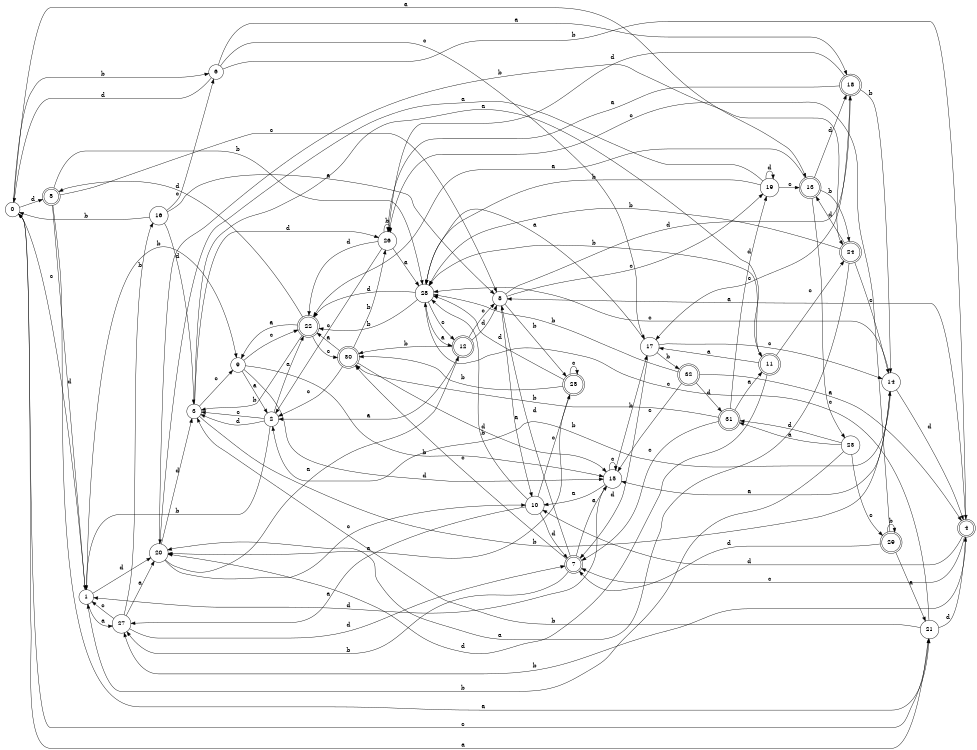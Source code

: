 digraph n27_4 {
__start0 [label="" shape="none"];

rankdir=LR;
size="8,5";

s0 [style="filled", color="black", fillcolor="white" shape="circle", label="0"];
s1 [style="filled", color="black", fillcolor="white" shape="circle", label="1"];
s2 [style="filled", color="black", fillcolor="white" shape="circle", label="2"];
s3 [style="filled", color="black", fillcolor="white" shape="circle", label="3"];
s4 [style="rounded,filled", color="black", fillcolor="white" shape="doublecircle", label="4"];
s5 [style="rounded,filled", color="black", fillcolor="white" shape="doublecircle", label="5"];
s6 [style="filled", color="black", fillcolor="white" shape="circle", label="6"];
s7 [style="rounded,filled", color="black", fillcolor="white" shape="doublecircle", label="7"];
s8 [style="filled", color="black", fillcolor="white" shape="circle", label="8"];
s9 [style="filled", color="black", fillcolor="white" shape="circle", label="9"];
s10 [style="filled", color="black", fillcolor="white" shape="circle", label="10"];
s11 [style="rounded,filled", color="black", fillcolor="white" shape="doublecircle", label="11"];
s12 [style="rounded,filled", color="black", fillcolor="white" shape="doublecircle", label="12"];
s13 [style="rounded,filled", color="black", fillcolor="white" shape="doublecircle", label="13"];
s14 [style="filled", color="black", fillcolor="white" shape="circle", label="14"];
s15 [style="filled", color="black", fillcolor="white" shape="circle", label="15"];
s16 [style="filled", color="black", fillcolor="white" shape="circle", label="16"];
s17 [style="filled", color="black", fillcolor="white" shape="circle", label="17"];
s18 [style="rounded,filled", color="black", fillcolor="white" shape="doublecircle", label="18"];
s19 [style="filled", color="black", fillcolor="white" shape="circle", label="19"];
s20 [style="filled", color="black", fillcolor="white" shape="circle", label="20"];
s21 [style="filled", color="black", fillcolor="white" shape="circle", label="21"];
s22 [style="rounded,filled", color="black", fillcolor="white" shape="doublecircle", label="22"];
s23 [style="filled", color="black", fillcolor="white" shape="circle", label="23"];
s24 [style="rounded,filled", color="black", fillcolor="white" shape="doublecircle", label="24"];
s25 [style="rounded,filled", color="black", fillcolor="white" shape="doublecircle", label="25"];
s26 [style="filled", color="black", fillcolor="white" shape="circle", label="26"];
s27 [style="filled", color="black", fillcolor="white" shape="circle", label="27"];
s28 [style="filled", color="black", fillcolor="white" shape="circle", label="28"];
s29 [style="rounded,filled", color="black", fillcolor="white" shape="doublecircle", label="29"];
s30 [style="rounded,filled", color="black", fillcolor="white" shape="doublecircle", label="30"];
s31 [style="rounded,filled", color="black", fillcolor="white" shape="doublecircle", label="31"];
s32 [style="rounded,filled", color="black", fillcolor="white" shape="doublecircle", label="32"];
s0 -> s13 [label="a"];
s0 -> s6 [label="b"];
s0 -> s21 [label="c"];
s0 -> s5 [label="d"];
s1 -> s27 [label="a"];
s1 -> s9 [label="b"];
s1 -> s0 [label="c"];
s1 -> s20 [label="d"];
s2 -> s22 [label="a"];
s2 -> s1 [label="b"];
s2 -> s3 [label="c"];
s2 -> s3 [label="d"];
s3 -> s11 [label="a"];
s3 -> s14 [label="b"];
s3 -> s9 [label="c"];
s3 -> s26 [label="d"];
s4 -> s8 [label="a"];
s4 -> s27 [label="b"];
s4 -> s7 [label="c"];
s4 -> s10 [label="d"];
s5 -> s21 [label="a"];
s5 -> s28 [label="b"];
s5 -> s8 [label="c"];
s5 -> s1 [label="d"];
s6 -> s18 [label="a"];
s6 -> s4 [label="b"];
s6 -> s17 [label="c"];
s6 -> s0 [label="d"];
s7 -> s15 [label="a"];
s7 -> s27 [label="b"];
s7 -> s30 [label="c"];
s7 -> s8 [label="d"];
s8 -> s10 [label="a"];
s8 -> s25 [label="b"];
s8 -> s19 [label="c"];
s8 -> s18 [label="d"];
s9 -> s2 [label="a"];
s9 -> s15 [label="b"];
s9 -> s22 [label="c"];
s9 -> s15 [label="d"];
s10 -> s27 [label="a"];
s10 -> s28 [label="b"];
s10 -> s25 [label="c"];
s10 -> s7 [label="d"];
s11 -> s17 [label="a"];
s11 -> s28 [label="b"];
s11 -> s24 [label="c"];
s11 -> s20 [label="d"];
s12 -> s2 [label="a"];
s12 -> s30 [label="b"];
s12 -> s8 [label="c"];
s12 -> s8 [label="d"];
s13 -> s22 [label="a"];
s13 -> s24 [label="b"];
s13 -> s23 [label="c"];
s13 -> s18 [label="d"];
s14 -> s15 [label="a"];
s14 -> s2 [label="b"];
s14 -> s28 [label="c"];
s14 -> s4 [label="d"];
s15 -> s10 [label="a"];
s15 -> s17 [label="b"];
s15 -> s15 [label="c"];
s15 -> s1 [label="d"];
s16 -> s8 [label="a"];
s16 -> s0 [label="b"];
s16 -> s6 [label="c"];
s16 -> s3 [label="d"];
s17 -> s28 [label="a"];
s17 -> s32 [label="b"];
s17 -> s14 [label="c"];
s17 -> s7 [label="d"];
s18 -> s26 [label="a"];
s18 -> s14 [label="b"];
s18 -> s17 [label="c"];
s18 -> s26 [label="d"];
s19 -> s20 [label="a"];
s19 -> s28 [label="b"];
s19 -> s13 [label="c"];
s19 -> s19 [label="d"];
s20 -> s12 [label="a"];
s20 -> s24 [label="b"];
s20 -> s10 [label="c"];
s20 -> s3 [label="d"];
s21 -> s0 [label="a"];
s21 -> s3 [label="b"];
s21 -> s28 [label="c"];
s21 -> s4 [label="d"];
s22 -> s9 [label="a"];
s22 -> s3 [label="b"];
s22 -> s30 [label="c"];
s22 -> s5 [label="d"];
s23 -> s31 [label="a"];
s23 -> s1 [label="b"];
s23 -> s29 [label="c"];
s23 -> s31 [label="d"];
s24 -> s20 [label="a"];
s24 -> s28 [label="b"];
s24 -> s14 [label="c"];
s24 -> s13 [label="d"];
s25 -> s20 [label="a"];
s25 -> s30 [label="b"];
s25 -> s25 [label="c"];
s25 -> s28 [label="d"];
s26 -> s28 [label="a"];
s26 -> s26 [label="b"];
s26 -> s2 [label="c"];
s26 -> s22 [label="d"];
s27 -> s20 [label="a"];
s27 -> s16 [label="b"];
s27 -> s1 [label="c"];
s27 -> s7 [label="d"];
s28 -> s12 [label="a"];
s28 -> s22 [label="b"];
s28 -> s12 [label="c"];
s28 -> s22 [label="d"];
s29 -> s21 [label="a"];
s29 -> s29 [label="b"];
s29 -> s26 [label="c"];
s29 -> s7 [label="d"];
s30 -> s22 [label="a"];
s30 -> s26 [label="b"];
s30 -> s2 [label="c"];
s30 -> s15 [label="d"];
s31 -> s11 [label="a"];
s31 -> s30 [label="b"];
s31 -> s7 [label="c"];
s31 -> s19 [label="d"];
s32 -> s4 [label="a"];
s32 -> s28 [label="b"];
s32 -> s15 [label="c"];
s32 -> s31 [label="d"];

}